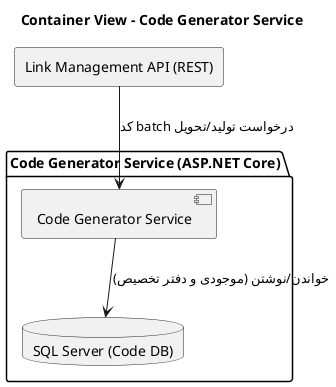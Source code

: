 @startuml
title Container View - Code Generator Service

rectangle "Link Management API (REST)" as LinkAPI

package "Code Generator Service (ASP.NET Core)" {
  [Code Generator Service] as CodeSvc
  database "SQL Server (Code DB)" as CodeDB
}

LinkAPI --> CodeSvc : درخواست تولید/تحویل batch کد
CodeSvc --> CodeDB : خواندن/نوشتن (موجودی و دفتر تخصیص)

@enduml
